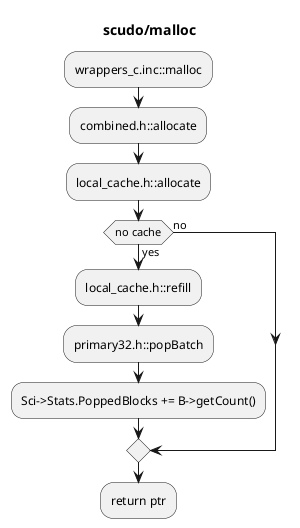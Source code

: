 @startuml

title scudo/malloc

:wrappers_c.inc::malloc;
:combined.h::allocate;
:local_cache.h::allocate;
if (no cache) then (yes)
    :local_cache.h::refill;
    :primary32.h::popBatch;
    :Sci->Stats.PoppedBlocks += B->getCount();
else (no)
endif
:return ptr;

@enduml
